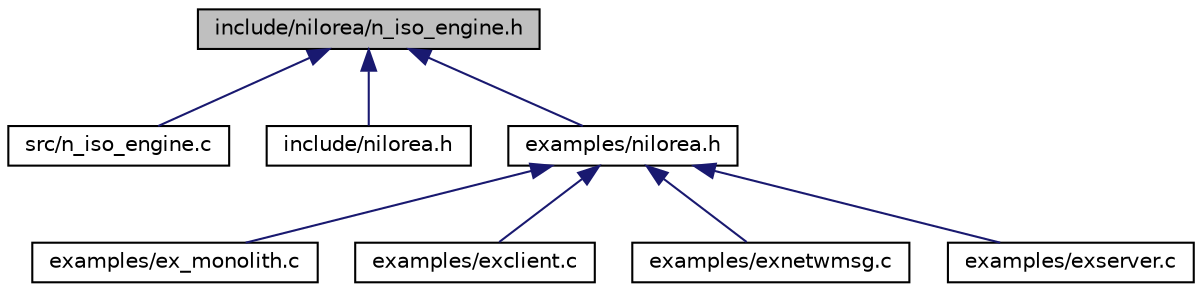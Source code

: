 digraph G
{
  edge [fontname="Helvetica",fontsize="10",labelfontname="Helvetica",labelfontsize="10"];
  node [fontname="Helvetica",fontsize="10",shape=record];
  Node1 [label="include/nilorea/n_iso_engine.h",height=0.2,width=0.4,color="black", fillcolor="grey75", style="filled" fontcolor="black"];
  Node1 -> Node2 [dir=back,color="midnightblue",fontsize="10",style="solid",fontname="Helvetica"];
  Node2 [label="src/n_iso_engine.c",height=0.2,width=0.4,color="black", fillcolor="white", style="filled",URL="$n__iso__engine_8c.html"];
  Node1 -> Node3 [dir=back,color="midnightblue",fontsize="10",style="solid",fontname="Helvetica"];
  Node3 [label="include/nilorea.h",height=0.2,width=0.4,color="black", fillcolor="white", style="filled",URL="$include_2nilorea_8h_source.html"];
  Node1 -> Node4 [dir=back,color="midnightblue",fontsize="10",style="solid",fontname="Helvetica"];
  Node4 [label="examples/nilorea.h",height=0.2,width=0.4,color="black", fillcolor="white", style="filled",URL="$examples_2nilorea_8h_source.html"];
  Node4 -> Node5 [dir=back,color="midnightblue",fontsize="10",style="solid",fontname="Helvetica"];
  Node5 [label="examples/ex_monolith.c",height=0.2,width=0.4,color="black", fillcolor="white", style="filled",URL="$ex__monolith_8c_source.html"];
  Node4 -> Node6 [dir=back,color="midnightblue",fontsize="10",style="solid",fontname="Helvetica"];
  Node6 [label="examples/exclient.c",height=0.2,width=0.4,color="black", fillcolor="white", style="filled",URL="$exclient_8c.html"];
  Node4 -> Node7 [dir=back,color="midnightblue",fontsize="10",style="solid",fontname="Helvetica"];
  Node7 [label="examples/exnetwmsg.c",height=0.2,width=0.4,color="black", fillcolor="white", style="filled",URL="$exnetwmsg_8c_source.html"];
  Node4 -> Node8 [dir=back,color="midnightblue",fontsize="10",style="solid",fontname="Helvetica"];
  Node8 [label="examples/exserver.c",height=0.2,width=0.4,color="black", fillcolor="white", style="filled",URL="$exserver_8c.html"];
}
